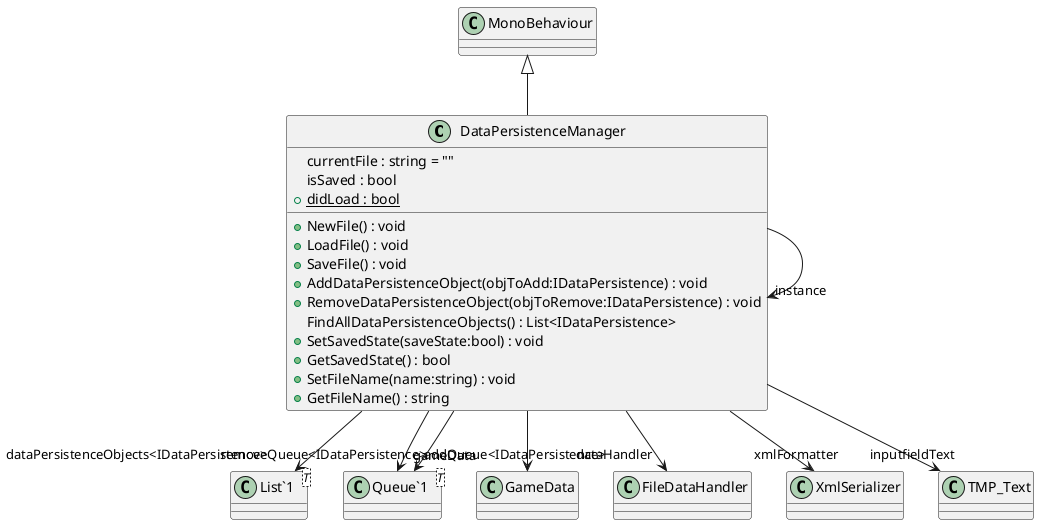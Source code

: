 @startuml
class DataPersistenceManager {
    currentFile : string = ""
    isSaved : bool
    + {static} didLoad : bool
    + NewFile() : void
    + LoadFile() : void
    + SaveFile() : void
    + AddDataPersistenceObject(objToAdd:IDataPersistence) : void
    + RemoveDataPersistenceObject(objToRemove:IDataPersistence) : void
    FindAllDataPersistenceObjects() : List<IDataPersistence>
    + SetSavedState(saveState:bool) : void
    + GetSavedState() : bool
    + SetFileName(name:string) : void
    + GetFileName() : string
}
class "List`1"<T> {
}
class "Queue`1"<T> {
}
MonoBehaviour <|-- DataPersistenceManager
DataPersistenceManager --> "gameData" GameData
DataPersistenceManager --> "instance" DataPersistenceManager
DataPersistenceManager --> "dataHandler" FileDataHandler
DataPersistenceManager --> "dataPersistenceObjects<IDataPersistence>" "List`1"
DataPersistenceManager --> "addQueue<IDataPersistence>" "Queue`1"
DataPersistenceManager --> "removeQueue<IDataPersistence>" "Queue`1"
DataPersistenceManager --> "xmlFormatter" XmlSerializer
DataPersistenceManager --> "inputfieldText" TMP_Text
@enduml
